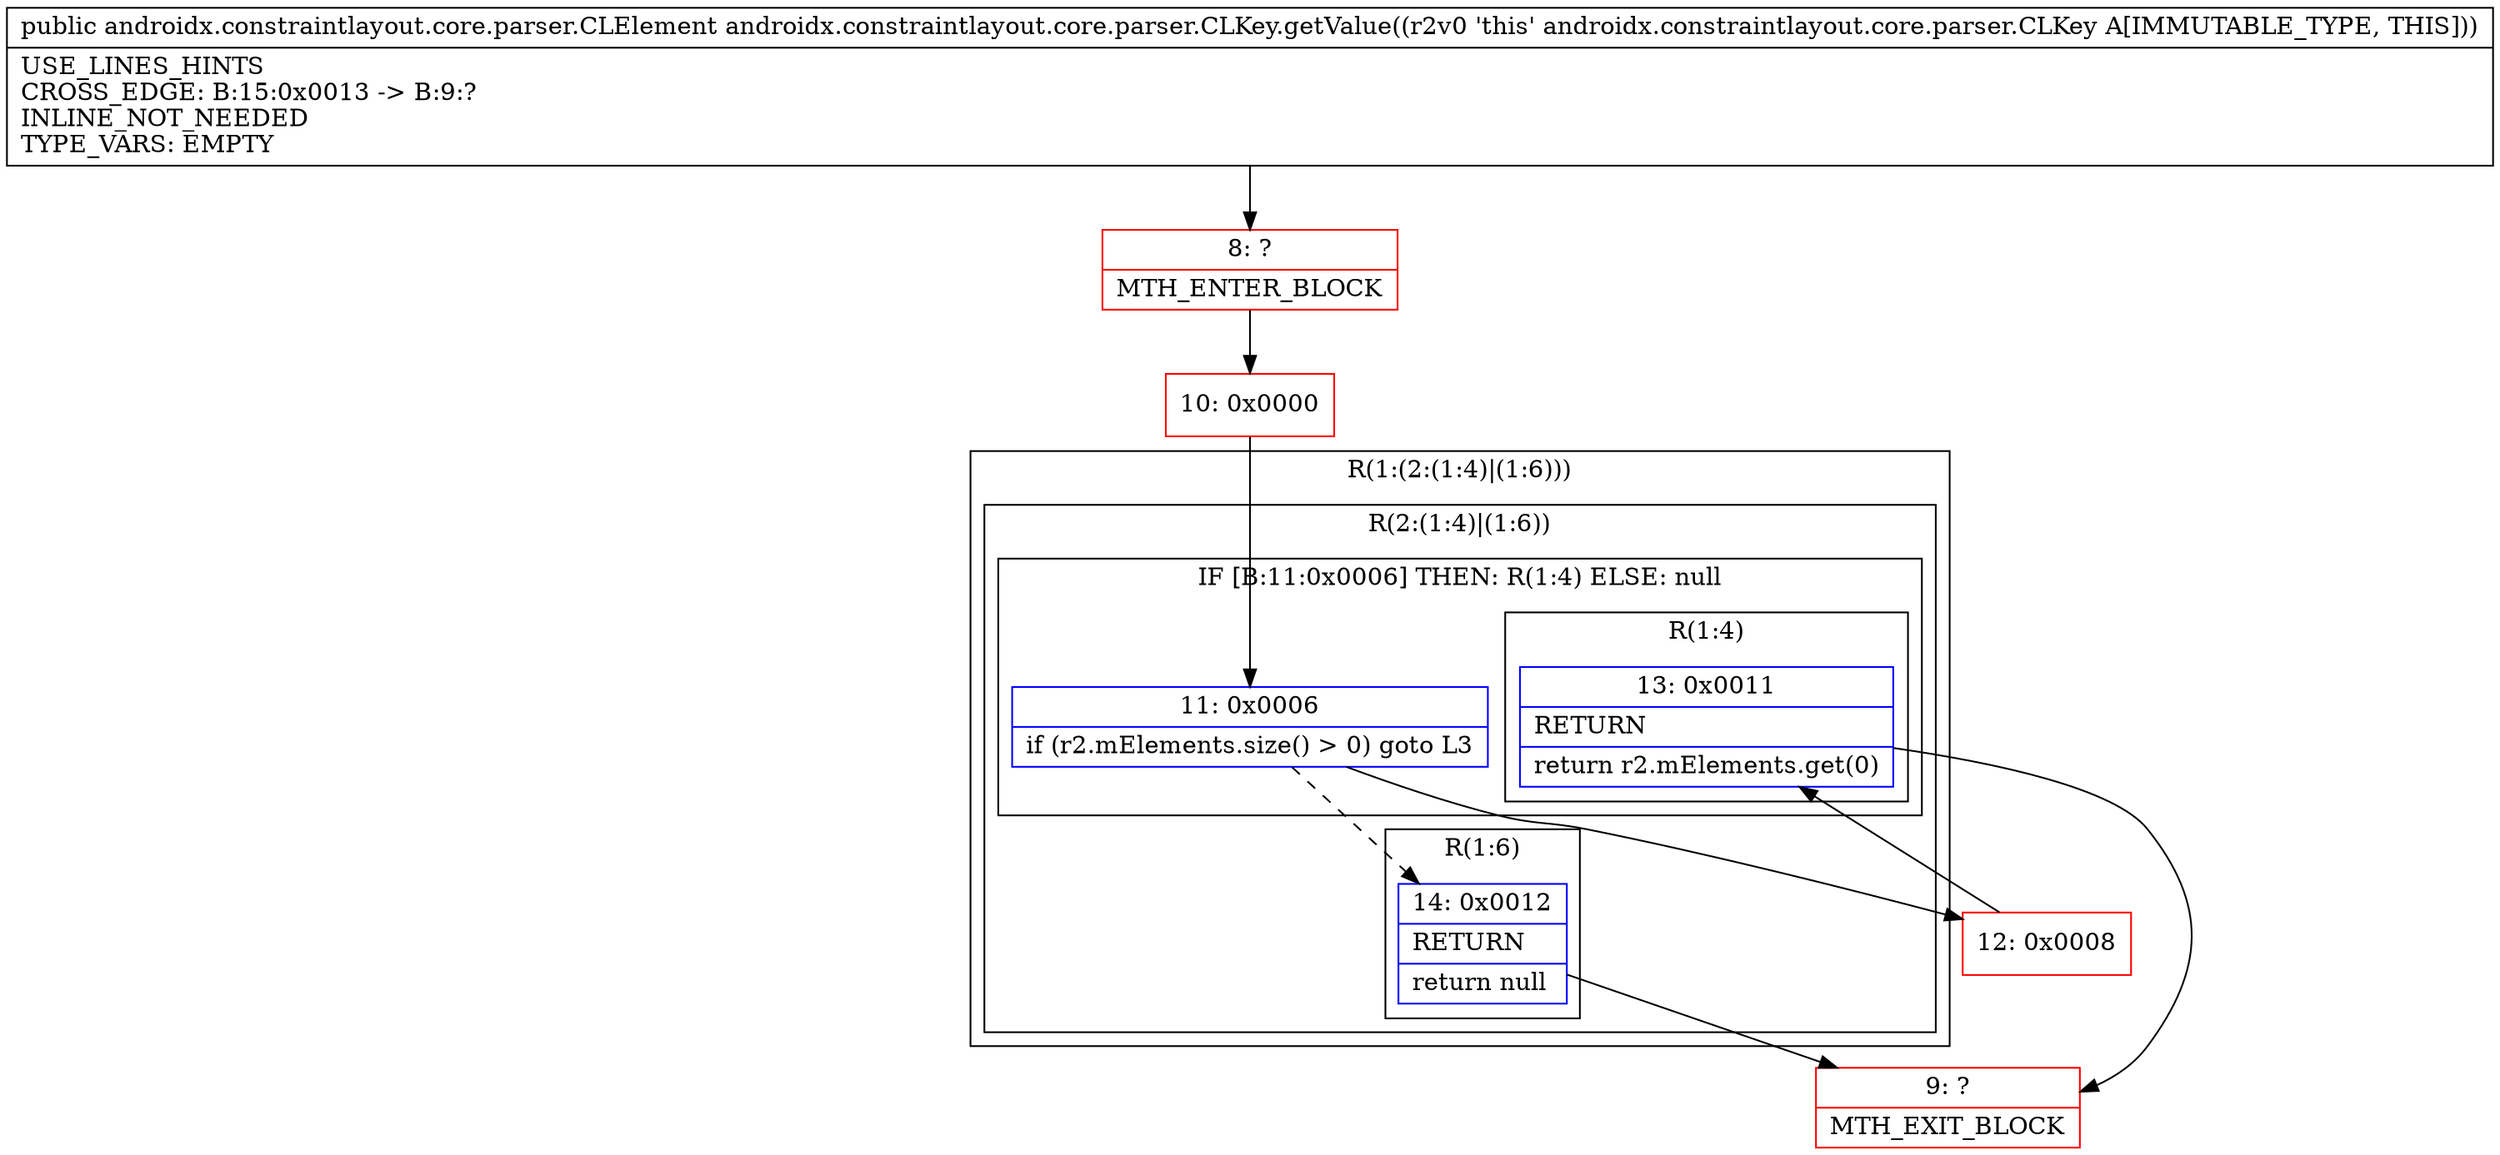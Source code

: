 digraph "CFG forandroidx.constraintlayout.core.parser.CLKey.getValue()Landroidx\/constraintlayout\/core\/parser\/CLElement;" {
subgraph cluster_Region_176038592 {
label = "R(1:(2:(1:4)|(1:6)))";
node [shape=record,color=blue];
subgraph cluster_Region_860537147 {
label = "R(2:(1:4)|(1:6))";
node [shape=record,color=blue];
subgraph cluster_IfRegion_1911767607 {
label = "IF [B:11:0x0006] THEN: R(1:4) ELSE: null";
node [shape=record,color=blue];
Node_11 [shape=record,label="{11\:\ 0x0006|if (r2.mElements.size() \> 0) goto L3\l}"];
subgraph cluster_Region_1253745103 {
label = "R(1:4)";
node [shape=record,color=blue];
Node_13 [shape=record,label="{13\:\ 0x0011|RETURN\l|return r2.mElements.get(0)\l}"];
}
}
subgraph cluster_Region_824828538 {
label = "R(1:6)";
node [shape=record,color=blue];
Node_14 [shape=record,label="{14\:\ 0x0012|RETURN\l|return null\l}"];
}
}
}
Node_8 [shape=record,color=red,label="{8\:\ ?|MTH_ENTER_BLOCK\l}"];
Node_10 [shape=record,color=red,label="{10\:\ 0x0000}"];
Node_12 [shape=record,color=red,label="{12\:\ 0x0008}"];
Node_9 [shape=record,color=red,label="{9\:\ ?|MTH_EXIT_BLOCK\l}"];
MethodNode[shape=record,label="{public androidx.constraintlayout.core.parser.CLElement androidx.constraintlayout.core.parser.CLKey.getValue((r2v0 'this' androidx.constraintlayout.core.parser.CLKey A[IMMUTABLE_TYPE, THIS]))  | USE_LINES_HINTS\lCROSS_EDGE: B:15:0x0013 \-\> B:9:?\lINLINE_NOT_NEEDED\lTYPE_VARS: EMPTY\l}"];
MethodNode -> Node_8;Node_11 -> Node_12;
Node_11 -> Node_14[style=dashed];
Node_13 -> Node_9;
Node_14 -> Node_9;
Node_8 -> Node_10;
Node_10 -> Node_11;
Node_12 -> Node_13;
}

